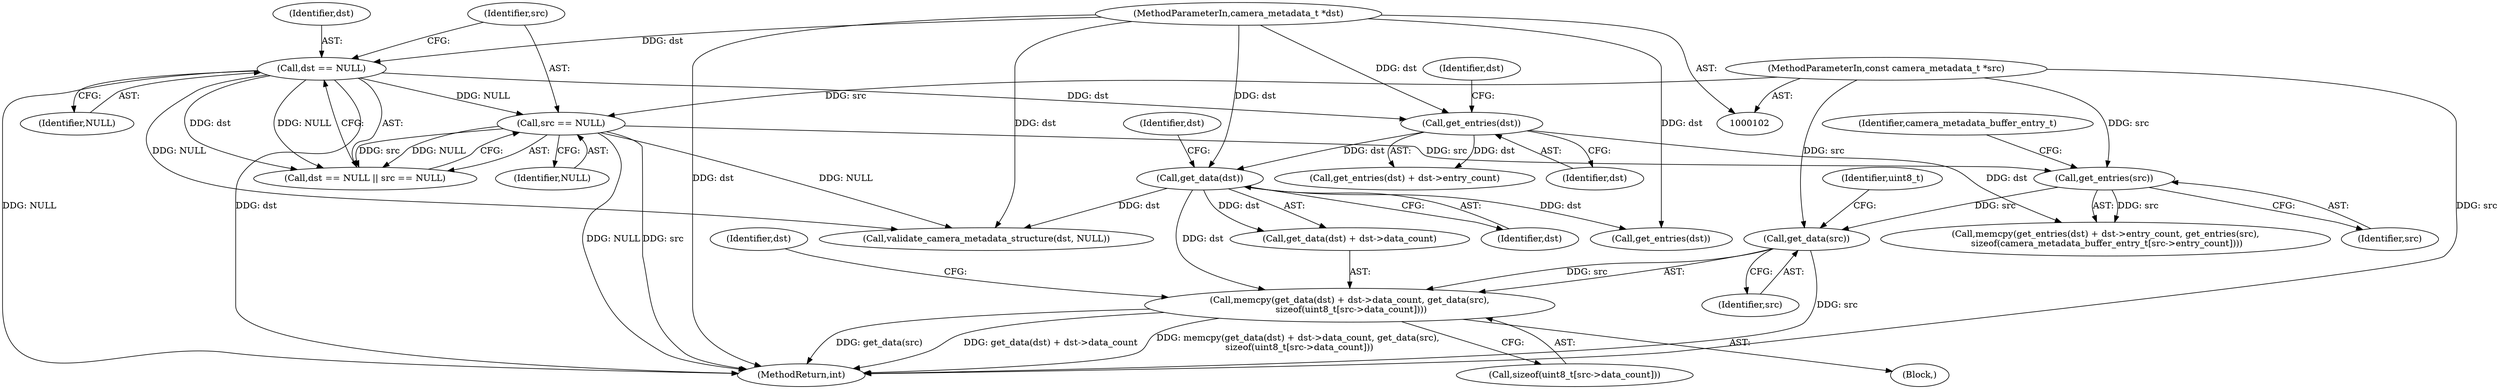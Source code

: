 digraph "0_Android_e9e44f797742f52996ebf307740dad58c28fd9b5@API" {
"1000187" [label="(Call,memcpy(get_data(dst) + dst->data_count, get_data(src),\n sizeof(uint8_t[src->data_count])))"];
"1000189" [label="(Call,get_data(dst))"];
"1000174" [label="(Call,get_entries(dst))"];
"1000108" [label="(Call,dst == NULL)"];
"1000103" [label="(MethodParameterIn,camera_metadata_t *dst)"];
"1000194" [label="(Call,get_data(src))"];
"1000179" [label="(Call,get_entries(src))"];
"1000111" [label="(Call,src == NULL)"];
"1000104" [label="(MethodParameterIn,const camera_metadata_t *src)"];
"1000188" [label="(Call,get_data(dst) + dst->data_count)"];
"1000307" [label="(MethodReturn,int)"];
"1000175" [label="(Identifier,dst)"];
"1000198" [label="(Identifier,uint8_t)"];
"1000196" [label="(Call,sizeof(uint8_t[src->data_count]))"];
"1000177" [label="(Identifier,dst)"];
"1000194" [label="(Call,get_data(src))"];
"1000180" [label="(Identifier,src)"];
"1000205" [label="(Identifier,dst)"];
"1000301" [label="(Call,validate_camera_metadata_structure(dst, NULL))"];
"1000104" [label="(MethodParameterIn,const camera_metadata_t *src)"];
"1000111" [label="(Call,src == NULL)"];
"1000213" [label="(Call,get_entries(dst))"];
"1000109" [label="(Identifier,dst)"];
"1000189" [label="(Call,get_data(dst))"];
"1000110" [label="(Identifier,NULL)"];
"1000113" [label="(Identifier,NULL)"];
"1000190" [label="(Identifier,dst)"];
"1000108" [label="(Call,dst == NULL)"];
"1000183" [label="(Identifier,camera_metadata_buffer_entry_t)"];
"1000107" [label="(Call,dst == NULL || src == NULL)"];
"1000187" [label="(Call,memcpy(get_data(dst) + dst->data_count, get_data(src),\n sizeof(uint8_t[src->data_count])))"];
"1000112" [label="(Identifier,src)"];
"1000103" [label="(MethodParameterIn,camera_metadata_t *dst)"];
"1000195" [label="(Identifier,src)"];
"1000179" [label="(Call,get_entries(src))"];
"1000192" [label="(Identifier,dst)"];
"1000174" [label="(Call,get_entries(dst))"];
"1000173" [label="(Call,get_entries(dst) + dst->entry_count)"];
"1000105" [label="(Block,)"];
"1000172" [label="(Call,memcpy(get_entries(dst) + dst->entry_count, get_entries(src),\n sizeof(camera_metadata_buffer_entry_t[src->entry_count])))"];
"1000187" -> "1000105"  [label="AST: "];
"1000187" -> "1000196"  [label="CFG: "];
"1000188" -> "1000187"  [label="AST: "];
"1000194" -> "1000187"  [label="AST: "];
"1000196" -> "1000187"  [label="AST: "];
"1000205" -> "1000187"  [label="CFG: "];
"1000187" -> "1000307"  [label="DDG: get_data(dst) + dst->data_count"];
"1000187" -> "1000307"  [label="DDG: memcpy(get_data(dst) + dst->data_count, get_data(src),\n sizeof(uint8_t[src->data_count]))"];
"1000187" -> "1000307"  [label="DDG: get_data(src)"];
"1000189" -> "1000187"  [label="DDG: dst"];
"1000194" -> "1000187"  [label="DDG: src"];
"1000189" -> "1000188"  [label="AST: "];
"1000189" -> "1000190"  [label="CFG: "];
"1000190" -> "1000189"  [label="AST: "];
"1000192" -> "1000189"  [label="CFG: "];
"1000189" -> "1000188"  [label="DDG: dst"];
"1000174" -> "1000189"  [label="DDG: dst"];
"1000103" -> "1000189"  [label="DDG: dst"];
"1000189" -> "1000213"  [label="DDG: dst"];
"1000189" -> "1000301"  [label="DDG: dst"];
"1000174" -> "1000173"  [label="AST: "];
"1000174" -> "1000175"  [label="CFG: "];
"1000175" -> "1000174"  [label="AST: "];
"1000177" -> "1000174"  [label="CFG: "];
"1000174" -> "1000172"  [label="DDG: dst"];
"1000174" -> "1000173"  [label="DDG: dst"];
"1000108" -> "1000174"  [label="DDG: dst"];
"1000103" -> "1000174"  [label="DDG: dst"];
"1000108" -> "1000107"  [label="AST: "];
"1000108" -> "1000110"  [label="CFG: "];
"1000109" -> "1000108"  [label="AST: "];
"1000110" -> "1000108"  [label="AST: "];
"1000112" -> "1000108"  [label="CFG: "];
"1000107" -> "1000108"  [label="CFG: "];
"1000108" -> "1000307"  [label="DDG: NULL"];
"1000108" -> "1000307"  [label="DDG: dst"];
"1000108" -> "1000107"  [label="DDG: dst"];
"1000108" -> "1000107"  [label="DDG: NULL"];
"1000103" -> "1000108"  [label="DDG: dst"];
"1000108" -> "1000111"  [label="DDG: NULL"];
"1000108" -> "1000301"  [label="DDG: NULL"];
"1000103" -> "1000102"  [label="AST: "];
"1000103" -> "1000307"  [label="DDG: dst"];
"1000103" -> "1000213"  [label="DDG: dst"];
"1000103" -> "1000301"  [label="DDG: dst"];
"1000194" -> "1000195"  [label="CFG: "];
"1000195" -> "1000194"  [label="AST: "];
"1000198" -> "1000194"  [label="CFG: "];
"1000194" -> "1000307"  [label="DDG: src"];
"1000179" -> "1000194"  [label="DDG: src"];
"1000104" -> "1000194"  [label="DDG: src"];
"1000179" -> "1000172"  [label="AST: "];
"1000179" -> "1000180"  [label="CFG: "];
"1000180" -> "1000179"  [label="AST: "];
"1000183" -> "1000179"  [label="CFG: "];
"1000179" -> "1000172"  [label="DDG: src"];
"1000111" -> "1000179"  [label="DDG: src"];
"1000104" -> "1000179"  [label="DDG: src"];
"1000111" -> "1000107"  [label="AST: "];
"1000111" -> "1000113"  [label="CFG: "];
"1000112" -> "1000111"  [label="AST: "];
"1000113" -> "1000111"  [label="AST: "];
"1000107" -> "1000111"  [label="CFG: "];
"1000111" -> "1000307"  [label="DDG: src"];
"1000111" -> "1000307"  [label="DDG: NULL"];
"1000111" -> "1000107"  [label="DDG: src"];
"1000111" -> "1000107"  [label="DDG: NULL"];
"1000104" -> "1000111"  [label="DDG: src"];
"1000111" -> "1000301"  [label="DDG: NULL"];
"1000104" -> "1000102"  [label="AST: "];
"1000104" -> "1000307"  [label="DDG: src"];
}

